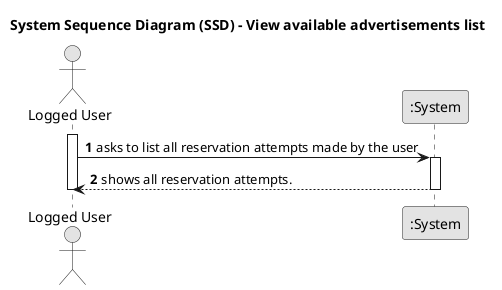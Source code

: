 @startuml
skinparam monochrome true
skinparam packageStyle rectangle
skinparam shadowing false

title System Sequence Diagram (SSD) - View available advertisements list

autonumber

actor "Logged User" as User
participant ":System" as System

activate User

    User -> System : asks to list all reservation attempts made by the user
    activate System

        System --> User : shows all reservation attempts.
    deactivate System


deactivate User
@enduml